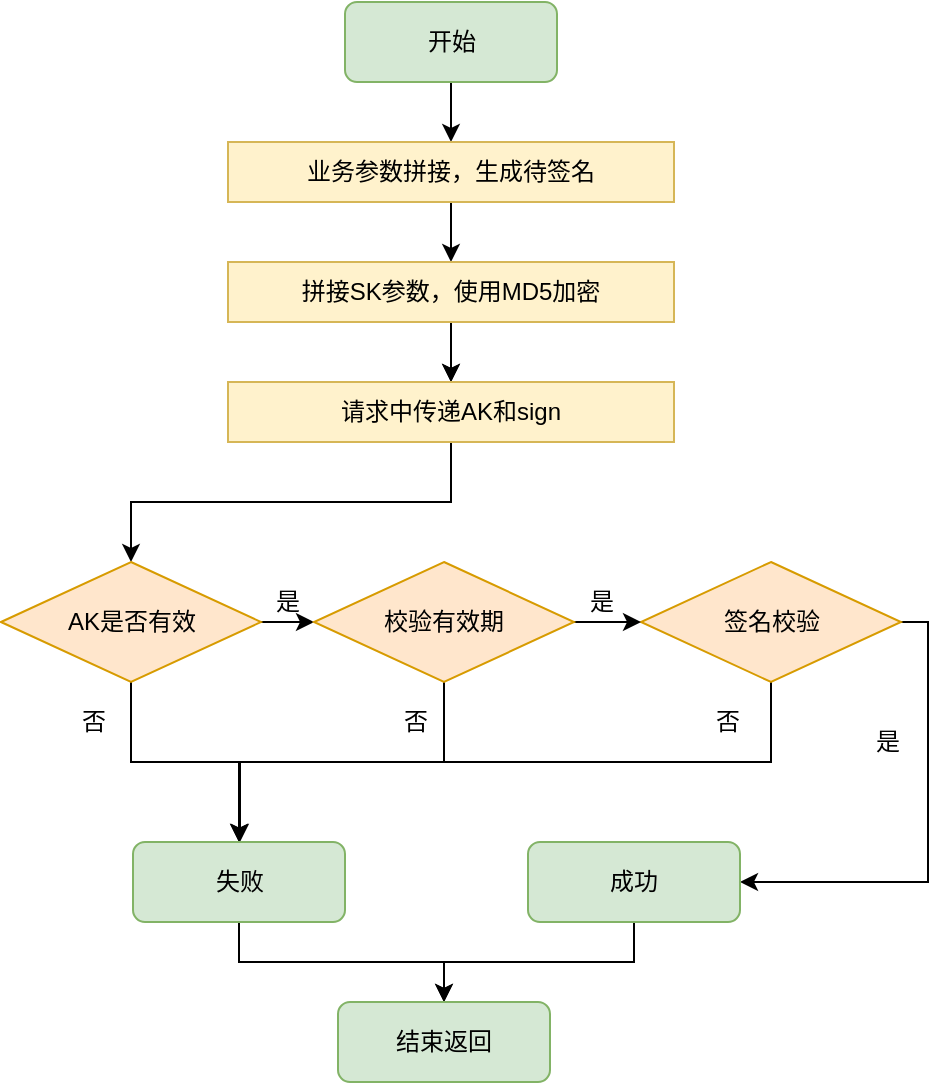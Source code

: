 <mxfile version="13.9.5" type="github">
  <diagram id="2spFQw-CW9_fXkWxAvmr" name="第 1 页">
    <mxGraphModel dx="946" dy="463" grid="1" gridSize="10" guides="1" tooltips="1" connect="1" arrows="1" fold="1" page="1" pageScale="1" pageWidth="827" pageHeight="1169" math="0" shadow="0">
      <root>
        <mxCell id="0" />
        <mxCell id="1" parent="0" />
        <mxCell id="8l2pZT9glLJ7riEFoAPj-13" value="" style="edgeStyle=orthogonalEdgeStyle;rounded=0;orthogonalLoop=1;jettySize=auto;html=1;" edge="1" parent="1" source="8l2pZT9glLJ7riEFoAPj-1" target="8l2pZT9glLJ7riEFoAPj-2">
          <mxGeometry relative="1" as="geometry" />
        </mxCell>
        <mxCell id="8l2pZT9glLJ7riEFoAPj-1" value="开始" style="rounded=1;whiteSpace=wrap;html=1;fillColor=#d5e8d4;strokeColor=#82b366;" vertex="1" parent="1">
          <mxGeometry x="378.5" y="60" width="106" height="40" as="geometry" />
        </mxCell>
        <mxCell id="8l2pZT9glLJ7riEFoAPj-12" value="" style="edgeStyle=orthogonalEdgeStyle;rounded=0;orthogonalLoop=1;jettySize=auto;html=1;" edge="1" parent="1" source="8l2pZT9glLJ7riEFoAPj-2" target="8l2pZT9glLJ7riEFoAPj-4">
          <mxGeometry relative="1" as="geometry" />
        </mxCell>
        <mxCell id="8l2pZT9glLJ7riEFoAPj-2" value="业务参数拼接，生成待签名" style="rounded=0;whiteSpace=wrap;html=1;fillColor=#fff2cc;strokeColor=#d6b656;" vertex="1" parent="1">
          <mxGeometry x="320" y="130" width="223" height="30" as="geometry" />
        </mxCell>
        <mxCell id="8l2pZT9glLJ7riEFoAPj-9" value="" style="edgeStyle=orthogonalEdgeStyle;rounded=0;orthogonalLoop=1;jettySize=auto;html=1;" edge="1" parent="1" source="8l2pZT9glLJ7riEFoAPj-4" target="8l2pZT9glLJ7riEFoAPj-5">
          <mxGeometry relative="1" as="geometry" />
        </mxCell>
        <mxCell id="8l2pZT9glLJ7riEFoAPj-46" value="" style="edgeStyle=orthogonalEdgeStyle;rounded=0;orthogonalLoop=1;jettySize=auto;html=1;" edge="1" parent="1" source="8l2pZT9glLJ7riEFoAPj-4" target="8l2pZT9glLJ7riEFoAPj-5">
          <mxGeometry relative="1" as="geometry" />
        </mxCell>
        <mxCell id="8l2pZT9glLJ7riEFoAPj-4" value="拼接SK参数，使用MD5加密" style="rounded=0;whiteSpace=wrap;html=1;fillColor=#fff2cc;strokeColor=#d6b656;" vertex="1" parent="1">
          <mxGeometry x="320" y="190" width="223" height="30" as="geometry" />
        </mxCell>
        <mxCell id="8l2pZT9glLJ7riEFoAPj-25" style="edgeStyle=orthogonalEdgeStyle;rounded=0;orthogonalLoop=1;jettySize=auto;html=1;" edge="1" parent="1" source="8l2pZT9glLJ7riEFoAPj-5" target="8l2pZT9glLJ7riEFoAPj-19">
          <mxGeometry relative="1" as="geometry" />
        </mxCell>
        <mxCell id="8l2pZT9glLJ7riEFoAPj-5" value="请求中传递AK和sign" style="rounded=0;whiteSpace=wrap;html=1;fillColor=#fff2cc;strokeColor=#d6b656;" vertex="1" parent="1">
          <mxGeometry x="320" y="250" width="223" height="30" as="geometry" />
        </mxCell>
        <mxCell id="8l2pZT9glLJ7riEFoAPj-26" style="edgeStyle=orthogonalEdgeStyle;rounded=0;orthogonalLoop=1;jettySize=auto;html=1;entryX=0.5;entryY=0;entryDx=0;entryDy=0;" edge="1" parent="1" source="8l2pZT9glLJ7riEFoAPj-19" target="8l2pZT9glLJ7riEFoAPj-23">
          <mxGeometry relative="1" as="geometry" />
        </mxCell>
        <mxCell id="8l2pZT9glLJ7riEFoAPj-27" value="" style="edgeStyle=orthogonalEdgeStyle;rounded=0;orthogonalLoop=1;jettySize=auto;html=1;" edge="1" parent="1" source="8l2pZT9glLJ7riEFoAPj-19" target="8l2pZT9glLJ7riEFoAPj-21">
          <mxGeometry relative="1" as="geometry" />
        </mxCell>
        <mxCell id="8l2pZT9glLJ7riEFoAPj-19" value="AK是否有效" style="rhombus;whiteSpace=wrap;html=1;fillColor=#ffe6cc;strokeColor=#d79b00;" vertex="1" parent="1">
          <mxGeometry x="206.5" y="340" width="130" height="60" as="geometry" />
        </mxCell>
        <mxCell id="8l2pZT9glLJ7riEFoAPj-31" style="edgeStyle=orthogonalEdgeStyle;rounded=0;orthogonalLoop=1;jettySize=auto;html=1;" edge="1" parent="1" source="8l2pZT9glLJ7riEFoAPj-20" target="8l2pZT9glLJ7riEFoAPj-23">
          <mxGeometry relative="1" as="geometry">
            <Array as="points">
              <mxPoint x="592" y="440" />
              <mxPoint x="326" y="440" />
            </Array>
          </mxGeometry>
        </mxCell>
        <mxCell id="8l2pZT9glLJ7riEFoAPj-32" style="edgeStyle=orthogonalEdgeStyle;rounded=0;orthogonalLoop=1;jettySize=auto;html=1;" edge="1" parent="1" source="8l2pZT9glLJ7riEFoAPj-20" target="8l2pZT9glLJ7riEFoAPj-24">
          <mxGeometry relative="1" as="geometry">
            <Array as="points">
              <mxPoint x="670" y="370" />
              <mxPoint x="670" y="500" />
            </Array>
          </mxGeometry>
        </mxCell>
        <mxCell id="8l2pZT9glLJ7riEFoAPj-20" value="签名校验" style="rhombus;whiteSpace=wrap;html=1;fillColor=#ffe6cc;strokeColor=#d79b00;" vertex="1" parent="1">
          <mxGeometry x="526.5" y="340" width="130" height="60" as="geometry" />
        </mxCell>
        <mxCell id="8l2pZT9glLJ7riEFoAPj-28" value="" style="edgeStyle=orthogonalEdgeStyle;rounded=0;orthogonalLoop=1;jettySize=auto;html=1;" edge="1" parent="1" source="8l2pZT9glLJ7riEFoAPj-21" target="8l2pZT9glLJ7riEFoAPj-20">
          <mxGeometry relative="1" as="geometry" />
        </mxCell>
        <mxCell id="8l2pZT9glLJ7riEFoAPj-29" style="edgeStyle=orthogonalEdgeStyle;rounded=0;orthogonalLoop=1;jettySize=auto;html=1;" edge="1" parent="1" source="8l2pZT9glLJ7riEFoAPj-21" target="8l2pZT9glLJ7riEFoAPj-23">
          <mxGeometry relative="1" as="geometry" />
        </mxCell>
        <mxCell id="8l2pZT9glLJ7riEFoAPj-21" value="校验有效期" style="rhombus;whiteSpace=wrap;html=1;fillColor=#ffe6cc;strokeColor=#d79b00;" vertex="1" parent="1">
          <mxGeometry x="363" y="340" width="130" height="60" as="geometry" />
        </mxCell>
        <mxCell id="8l2pZT9glLJ7riEFoAPj-44" style="edgeStyle=orthogonalEdgeStyle;rounded=0;orthogonalLoop=1;jettySize=auto;html=1;entryX=0.5;entryY=0;entryDx=0;entryDy=0;" edge="1" parent="1" source="8l2pZT9glLJ7riEFoAPj-23" target="8l2pZT9glLJ7riEFoAPj-43">
          <mxGeometry relative="1" as="geometry" />
        </mxCell>
        <mxCell id="8l2pZT9glLJ7riEFoAPj-23" value="失败" style="rounded=1;whiteSpace=wrap;html=1;fillColor=#d5e8d4;strokeColor=#82b366;" vertex="1" parent="1">
          <mxGeometry x="272.5" y="480" width="106" height="40" as="geometry" />
        </mxCell>
        <mxCell id="8l2pZT9glLJ7riEFoAPj-45" style="edgeStyle=orthogonalEdgeStyle;rounded=0;orthogonalLoop=1;jettySize=auto;html=1;entryX=0.5;entryY=0;entryDx=0;entryDy=0;" edge="1" parent="1" source="8l2pZT9glLJ7riEFoAPj-24" target="8l2pZT9glLJ7riEFoAPj-43">
          <mxGeometry relative="1" as="geometry" />
        </mxCell>
        <mxCell id="8l2pZT9glLJ7riEFoAPj-24" value="成功" style="rounded=1;whiteSpace=wrap;html=1;fillColor=#d5e8d4;strokeColor=#82b366;" vertex="1" parent="1">
          <mxGeometry x="470" y="480" width="106" height="40" as="geometry" />
        </mxCell>
        <mxCell id="8l2pZT9glLJ7riEFoAPj-37" value="否" style="text;html=1;strokeColor=none;fillColor=none;align=center;verticalAlign=middle;whiteSpace=wrap;rounded=0;" vertex="1" parent="1">
          <mxGeometry x="233" y="410" width="40" height="20" as="geometry" />
        </mxCell>
        <mxCell id="8l2pZT9glLJ7riEFoAPj-38" value="否" style="text;html=1;strokeColor=none;fillColor=none;align=center;verticalAlign=middle;whiteSpace=wrap;rounded=0;" vertex="1" parent="1">
          <mxGeometry x="394" y="410" width="40" height="20" as="geometry" />
        </mxCell>
        <mxCell id="8l2pZT9glLJ7riEFoAPj-39" value="否" style="text;html=1;strokeColor=none;fillColor=none;align=center;verticalAlign=middle;whiteSpace=wrap;rounded=0;" vertex="1" parent="1">
          <mxGeometry x="550" y="410" width="40" height="20" as="geometry" />
        </mxCell>
        <mxCell id="8l2pZT9glLJ7riEFoAPj-40" value="是&lt;span style=&quot;color: rgba(0 , 0 , 0 , 0) ; font-family: monospace ; font-size: 0px&quot;&gt;%3CmxGraphModel%3E%3Croot%3E%3CmxCell%20id%3D%220%22%2F%3E%3CmxCell%20id%3D%221%22%20parent%3D%220%22%2F%3E%3CmxCell%20id%3D%222%22%20value%3D%22%E5%90%A6%22%20style%3D%22text%3Bhtml%3D1%3BstrokeColor%3Dnone%3BfillColor%3Dnone%3Balign%3Dcenter%3BverticalAlign%3Dmiddle%3BwhiteSpace%3Dwrap%3Brounded%3D0%3B%22%20vertex%3D%221%22%20parent%3D%221%22%3E%3CmxGeometry%20x%3D%22233%22%20y%3D%22410%22%20width%3D%2240%22%20height%3D%2220%22%20as%3D%22geometry%22%2F%3E%3C%2FmxCell%3E%3C%2Froot%3E%3C%2FmxGraphModel%3E&lt;/span&gt;" style="text;html=1;strokeColor=none;fillColor=none;align=center;verticalAlign=middle;whiteSpace=wrap;rounded=0;" vertex="1" parent="1">
          <mxGeometry x="330" y="350" width="40" height="20" as="geometry" />
        </mxCell>
        <mxCell id="8l2pZT9glLJ7riEFoAPj-41" value="是&lt;span style=&quot;color: rgba(0 , 0 , 0 , 0) ; font-family: monospace ; font-size: 0px&quot;&gt;%3CmxGraphModel%3E%3Croot%3E%3CmxCell%20id%3D%220%22%2F%3E%3CmxCell%20id%3D%221%22%20parent%3D%220%22%2F%3E%3CmxCell%20id%3D%222%22%20value%3D%22%E5%90%A6%22%20style%3D%22text%3Bhtml%3D1%3BstrokeColor%3Dnone%3BfillColor%3Dnone%3Balign%3Dcenter%3BverticalAlign%3Dmiddle%3BwhiteSpace%3Dwrap%3Brounded%3D0%3B%22%20vertex%3D%221%22%20parent%3D%221%22%3E%3CmxGeometry%20x%3D%22233%22%20y%3D%22410%22%20width%3D%2240%22%20height%3D%2220%22%20as%3D%22geometry%22%2F%3E%3C%2FmxCell%3E%3C%2Froot%3E%3C%2FmxGraphModel%3E&lt;/span&gt;" style="text;html=1;strokeColor=none;fillColor=none;align=center;verticalAlign=middle;whiteSpace=wrap;rounded=0;" vertex="1" parent="1">
          <mxGeometry x="486.5" y="350" width="40" height="20" as="geometry" />
        </mxCell>
        <mxCell id="8l2pZT9glLJ7riEFoAPj-42" value="是&lt;span style=&quot;color: rgba(0 , 0 , 0 , 0) ; font-family: monospace ; font-size: 0px&quot;&gt;%3CmxGraphModel%3E%3Croot%3E%3CmxCell%20id%3D%220%22%2F%3E%3CmxCell%20id%3D%221%22%20parent%3D%220%22%2F%3E%3CmxCell%20id%3D%222%22%20value%3D%22%E5%90%A6%22%20style%3D%22text%3Bhtml%3D1%3BstrokeColor%3Dnone%3BfillColor%3Dnone%3Balign%3Dcenter%3BverticalAlign%3Dmiddle%3BwhiteSpace%3Dwrap%3Brounded%3D0%3B%22%20vertex%3D%221%22%20parent%3D%221%22%3E%3CmxGeometry%20x%3D%22233%22%20y%3D%22410%22%20width%3D%2240%22%20height%3D%2220%22%20as%3D%22geometry%22%2F%3E%3C%2FmxCell%3E%3C%2Froot%3E%3C%2FmxGraphModel%3E&lt;/span&gt;" style="text;html=1;strokeColor=none;fillColor=none;align=center;verticalAlign=middle;whiteSpace=wrap;rounded=0;" vertex="1" parent="1">
          <mxGeometry x="630" y="420" width="40" height="20" as="geometry" />
        </mxCell>
        <mxCell id="8l2pZT9glLJ7riEFoAPj-43" value="结束返回" style="rounded=1;whiteSpace=wrap;html=1;fillColor=#d5e8d4;strokeColor=#82b366;" vertex="1" parent="1">
          <mxGeometry x="375" y="560" width="106" height="40" as="geometry" />
        </mxCell>
      </root>
    </mxGraphModel>
  </diagram>
</mxfile>
